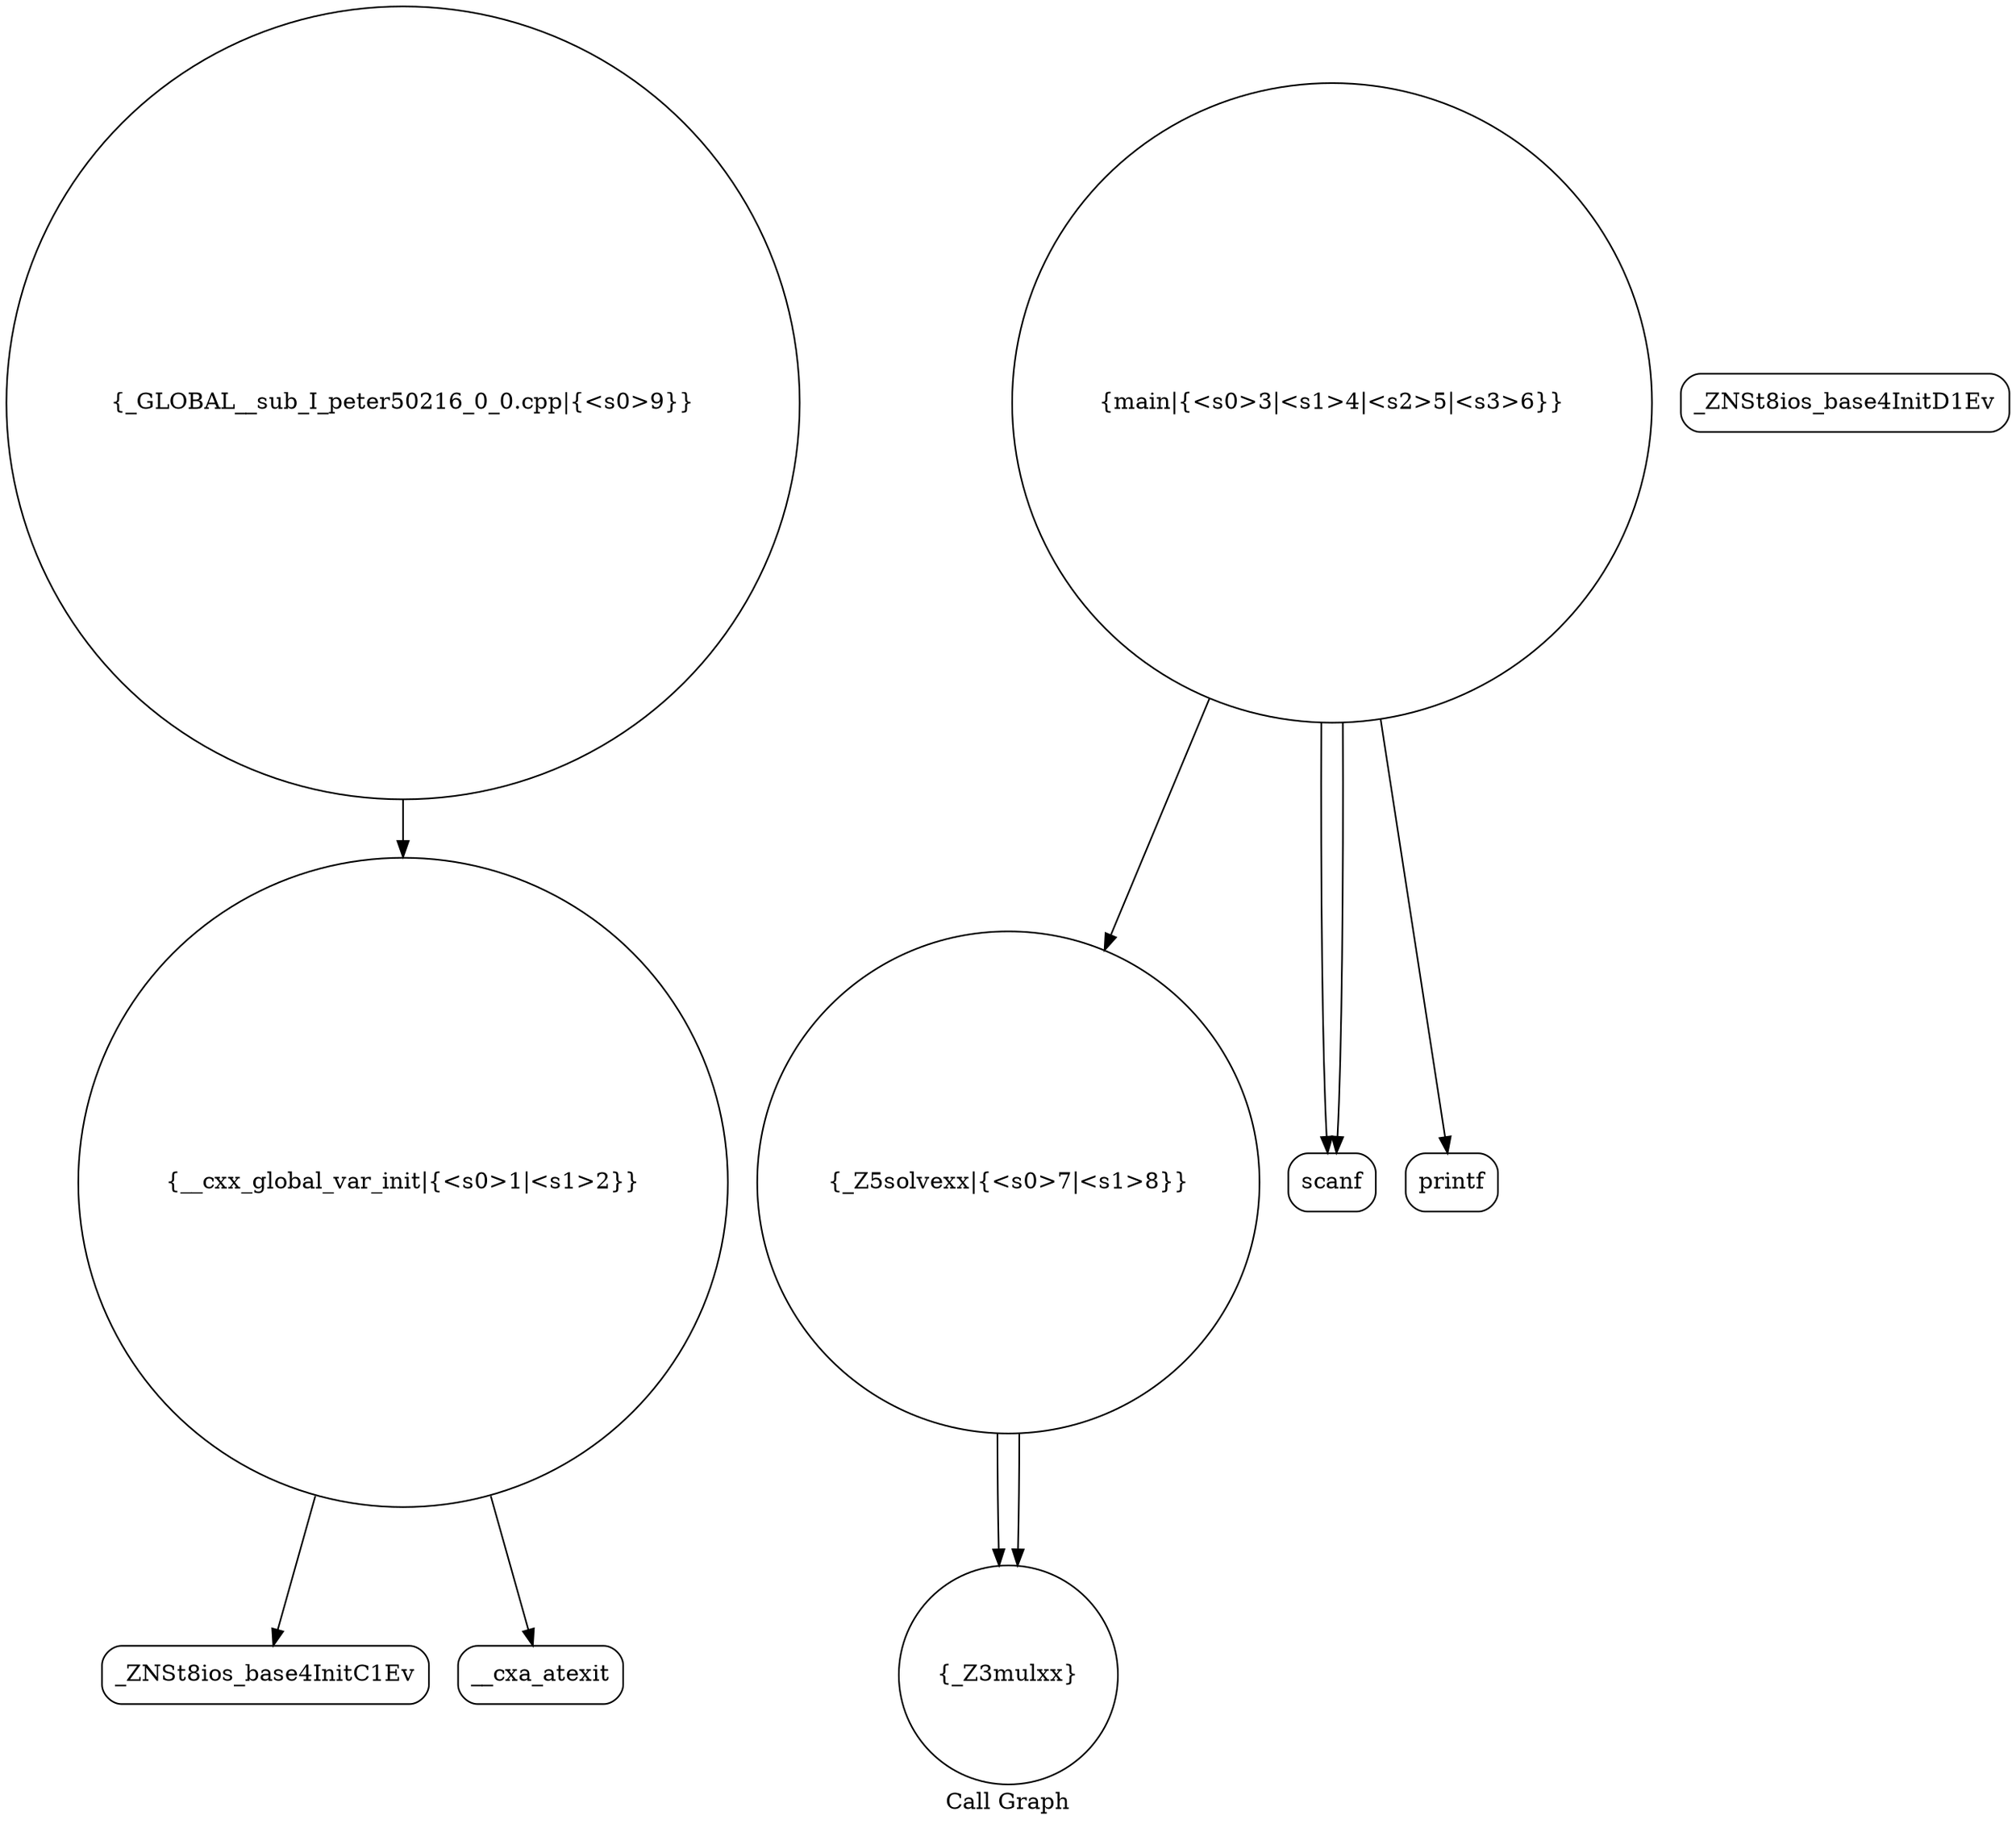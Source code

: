 digraph "Call Graph" {
	label="Call Graph";

	Node0x558a8a8c54c0 [shape=record,shape=circle,label="{__cxx_global_var_init|{<s0>1|<s1>2}}"];
	Node0x558a8a8c54c0:s0 -> Node0x558a8a8c5950[color=black];
	Node0x558a8a8c54c0:s1 -> Node0x558a8a8c5a50[color=black];
	Node0x558a8a8c5c50 [shape=record,shape=circle,label="{_Z5solvexx|{<s0>7|<s1>8}}"];
	Node0x558a8a8c5c50:s0 -> Node0x558a8a8c5cd0[color=black];
	Node0x558a8a8c5c50:s1 -> Node0x558a8a8c5cd0[color=black];
	Node0x558a8a8c59d0 [shape=record,shape=Mrecord,label="{_ZNSt8ios_base4InitD1Ev}"];
	Node0x558a8a8c5d50 [shape=record,shape=circle,label="{_GLOBAL__sub_I_peter50216_0_0.cpp|{<s0>9}}"];
	Node0x558a8a8c5d50:s0 -> Node0x558a8a8c54c0[color=black];
	Node0x558a8a8c5ad0 [shape=record,shape=circle,label="{main|{<s0>3|<s1>4|<s2>5|<s3>6}}"];
	Node0x558a8a8c5ad0:s0 -> Node0x558a8a8c5b50[color=black];
	Node0x558a8a8c5ad0:s1 -> Node0x558a8a8c5b50[color=black];
	Node0x558a8a8c5ad0:s2 -> Node0x558a8a8c5c50[color=black];
	Node0x558a8a8c5ad0:s3 -> Node0x558a8a8c5bd0[color=black];
	Node0x558a8a8c5bd0 [shape=record,shape=Mrecord,label="{printf}"];
	Node0x558a8a8c5950 [shape=record,shape=Mrecord,label="{_ZNSt8ios_base4InitC1Ev}"];
	Node0x558a8a8c5cd0 [shape=record,shape=circle,label="{_Z3mulxx}"];
	Node0x558a8a8c5a50 [shape=record,shape=Mrecord,label="{__cxa_atexit}"];
	Node0x558a8a8c5b50 [shape=record,shape=Mrecord,label="{scanf}"];
}
